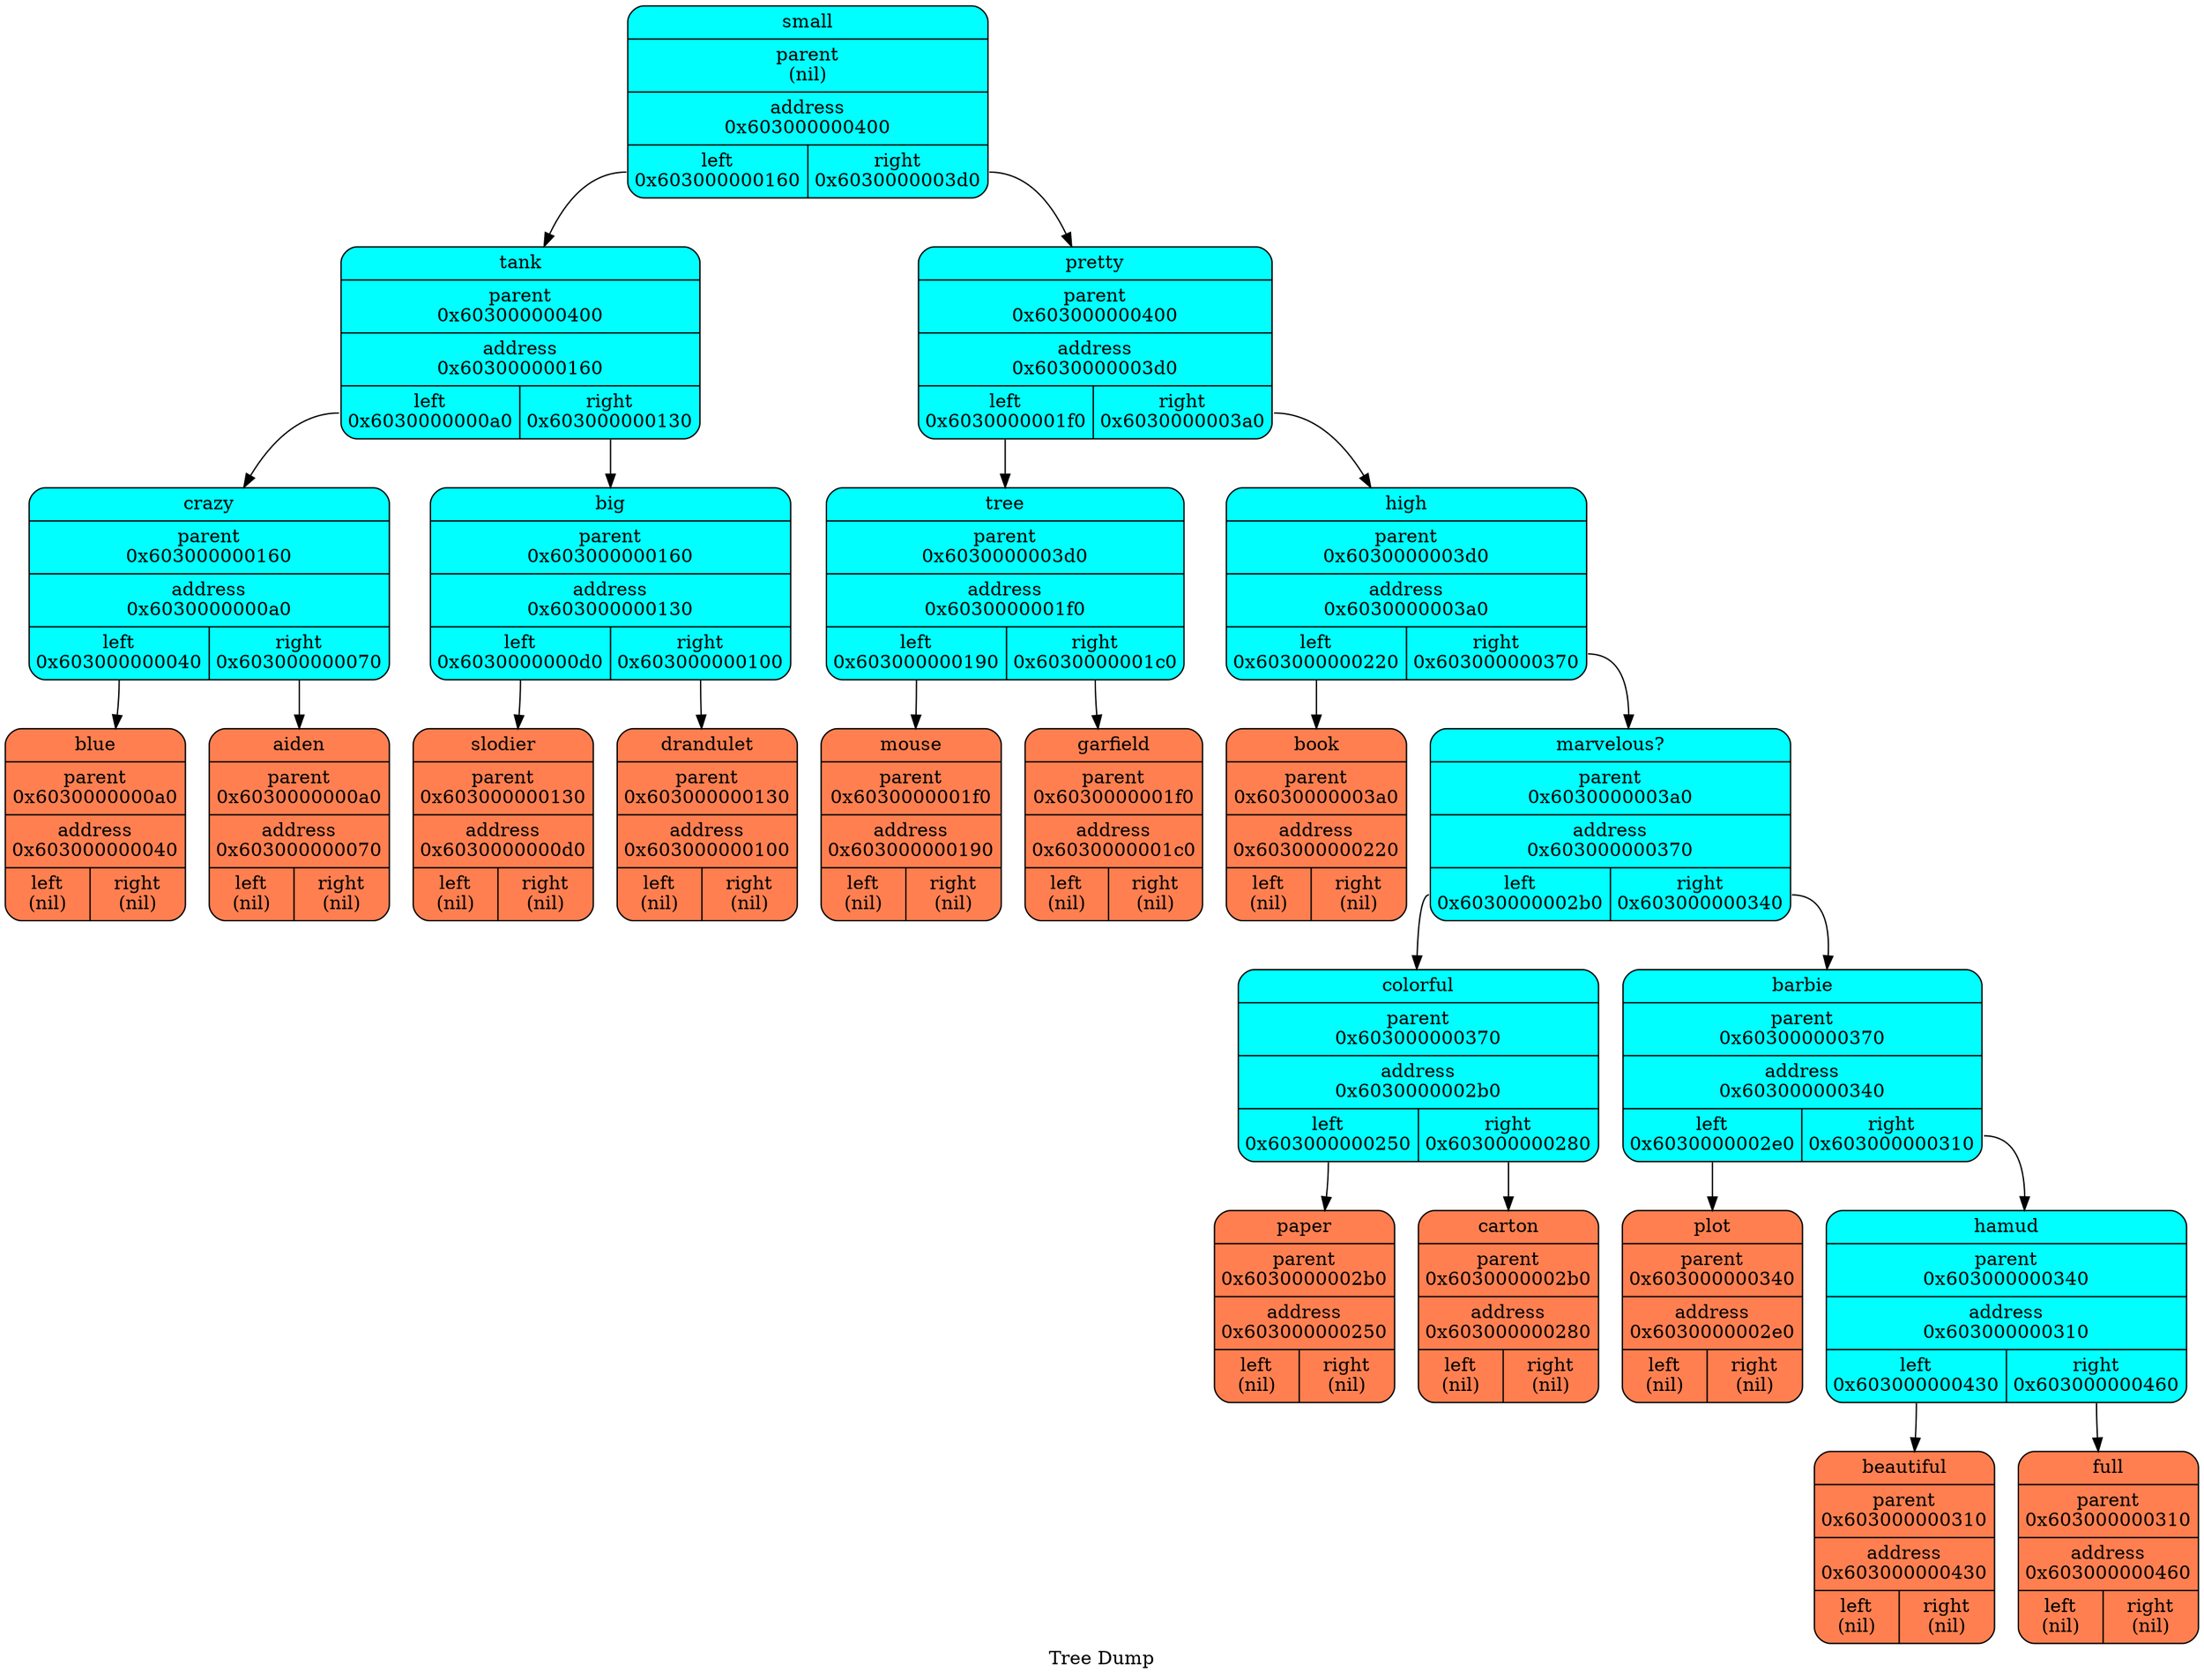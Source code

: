   digraph tree  {
  node[   shape     = "Mrecord",  style     = "filled",  fillcolor = "aqua",  fontcolor = "#000000",  margin    = "0.075"];
  rankdir   = "TB";

  label     = "Tree Dump";
 "small" [shape = "Mrecord", label = "{<name>small | parent\n(nil) | <f0> address\n0x603000000400| {<left>left\n0x603000000160 | <right>right\n0x6030000003d0\n}}"];
  "small":left->"tank";
 "tank" [shape = "Mrecord", label = "{<name>tank | parent\n0x603000000400 | <f0> address\n0x603000000160| {<left>left\n0x6030000000a0 | <right>right\n0x603000000130\n}}"];
  "tank":left->"crazy";
 "crazy" [shape = "Mrecord", label = "{<name>crazy | parent\n0x603000000160 | <f0> address\n0x6030000000a0| {<left>left\n0x603000000040 | <right>right\n0x603000000070\n}}"];
  "crazy":left->"blue";
 "blue" [shape = "Mrecord", fillcolor = "coral", label = "{<name>blue | parent\n0x6030000000a0 | <f0> address\n0x603000000040| {<left>left\n(nil) | <right>right\n(nil)\n}}"];
  "crazy":right->"aiden";
 "aiden" [shape = "Mrecord", fillcolor = "coral", label = "{<name>aiden | parent\n0x6030000000a0 | <f0> address\n0x603000000070| {<left>left\n(nil) | <right>right\n(nil)\n}}"];
  "tank":right->"big";
 "big" [shape = "Mrecord", label = "{<name>big | parent\n0x603000000160 | <f0> address\n0x603000000130| {<left>left\n0x6030000000d0 | <right>right\n0x603000000100\n}}"];
  "big":left->"slodier";
 "slodier" [shape = "Mrecord", fillcolor = "coral", label = "{<name>slodier | parent\n0x603000000130 | <f0> address\n0x6030000000d0| {<left>left\n(nil) | <right>right\n(nil)\n}}"];
  "big":right->"drandulet";
 "drandulet" [shape = "Mrecord", fillcolor = "coral", label = "{<name>drandulet | parent\n0x603000000130 | <f0> address\n0x603000000100| {<left>left\n(nil) | <right>right\n(nil)\n}}"];
  "small":right->"pretty";
 "pretty" [shape = "Mrecord", label = "{<name>pretty | parent\n0x603000000400 | <f0> address\n0x6030000003d0| {<left>left\n0x6030000001f0 | <right>right\n0x6030000003a0\n}}"];
  "pretty":left->"tree";
 "tree" [shape = "Mrecord", label = "{<name>tree | parent\n0x6030000003d0 | <f0> address\n0x6030000001f0| {<left>left\n0x603000000190 | <right>right\n0x6030000001c0\n}}"];
  "tree":left->"mouse";
 "mouse" [shape = "Mrecord", fillcolor = "coral", label = "{<name>mouse | parent\n0x6030000001f0 | <f0> address\n0x603000000190| {<left>left\n(nil) | <right>right\n(nil)\n}}"];
  "tree":right->"garfield";
 "garfield" [shape = "Mrecord", fillcolor = "coral", label = "{<name>garfield | parent\n0x6030000001f0 | <f0> address\n0x6030000001c0| {<left>left\n(nil) | <right>right\n(nil)\n}}"];
  "pretty":right->"high";
 "high" [shape = "Mrecord", label = "{<name>high | parent\n0x6030000003d0 | <f0> address\n0x6030000003a0| {<left>left\n0x603000000220 | <right>right\n0x603000000370\n}}"];
  "high":left->"book";
 "book" [shape = "Mrecord", fillcolor = "coral", label = "{<name>book | parent\n0x6030000003a0 | <f0> address\n0x603000000220| {<left>left\n(nil) | <right>right\n(nil)\n}}"];
  "high":right->"marvelous?";
 "marvelous?" [shape = "Mrecord", label = "{<name>marvelous? | parent\n0x6030000003a0 | <f0> address\n0x603000000370| {<left>left\n0x6030000002b0 | <right>right\n0x603000000340\n}}"];
  "marvelous?":left->"colorful";
 "colorful" [shape = "Mrecord", label = "{<name>colorful | parent\n0x603000000370 | <f0> address\n0x6030000002b0| {<left>left\n0x603000000250 | <right>right\n0x603000000280\n}}"];
  "colorful":left->"paper";
 "paper" [shape = "Mrecord", fillcolor = "coral", label = "{<name>paper | parent\n0x6030000002b0 | <f0> address\n0x603000000250| {<left>left\n(nil) | <right>right\n(nil)\n}}"];
  "colorful":right->"carton";
 "carton" [shape = "Mrecord", fillcolor = "coral", label = "{<name>carton | parent\n0x6030000002b0 | <f0> address\n0x603000000280| {<left>left\n(nil) | <right>right\n(nil)\n}}"];
  "marvelous?":right->"barbie";
 "barbie" [shape = "Mrecord", label = "{<name>barbie | parent\n0x603000000370 | <f0> address\n0x603000000340| {<left>left\n0x6030000002e0 | <right>right\n0x603000000310\n}}"];
  "barbie":left->"plot";
 "plot" [shape = "Mrecord", fillcolor = "coral", label = "{<name>plot | parent\n0x603000000340 | <f0> address\n0x6030000002e0| {<left>left\n(nil) | <right>right\n(nil)\n}}"];
  "barbie":right->"hamud";
 "hamud" [shape = "Mrecord", label = "{<name>hamud | parent\n0x603000000340 | <f0> address\n0x603000000310| {<left>left\n0x603000000430 | <right>right\n0x603000000460\n}}"];
  "hamud":left->"beautiful";
 "beautiful" [shape = "Mrecord", fillcolor = "coral", label = "{<name>beautiful | parent\n0x603000000310 | <f0> address\n0x603000000430| {<left>left\n(nil) | <right>right\n(nil)\n}}"];
  "hamud":right->"full";
 "full" [shape = "Mrecord", fillcolor = "coral", label = "{<name>full | parent\n0x603000000310 | <f0> address\n0x603000000460| {<left>left\n(nil) | <right>right\n(nil)\n}}"];
  }